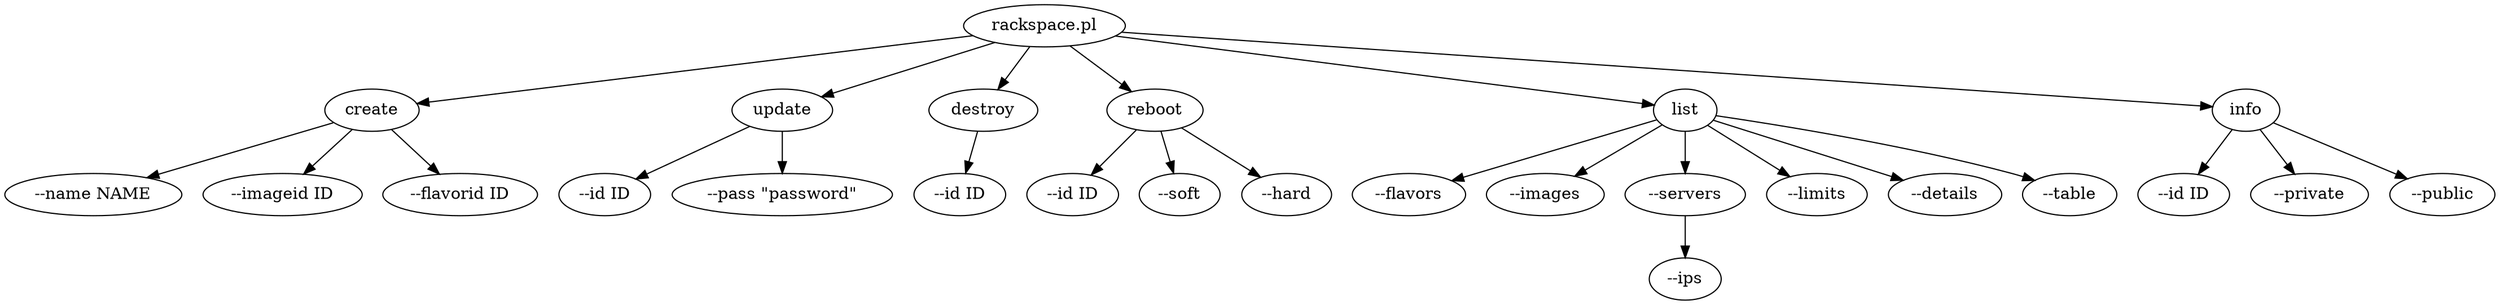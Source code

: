 digraph G {

  // rackspace COMMANDs:
  "rackspace.pl" -> "cmd_create";
  "rackspace.pl" -> "cmd_update";
  "rackspace.pl" -> "cmd_destroy";
  "rackspace.pl" -> "cmd_reboot";
  "rackspace.pl" -> "cmd_list";
  "rackspace.pl" -> "cmd_info";

  // rackspace REBOOT --opts
  "cmd_reboot" -> "cmd_reboot_opt_id";
  "cmd_reboot" -> "cmd_reboot_opt_soft";
  "cmd_reboot" -> "cmd_reboot_opt_hard";

  // rackspace DESTROY --opts
  "cmd_destroy" -> "cmd_destroy_opt_id";

  // rackspace CREATE --opts
  "cmd_create" -> "cmd_create_opt_name";
  "cmd_create" -> "cmd_create_opt_imageid";
  "cmd_create" -> "cmd_create_opt_flavorid";

  // rackspace UPDATE --opts
  "cmd_update" -> "cmd_update_opt_id";
  "cmd_update" -> "cmd_update_opt_adminpass";

  // rackspace LIST --opts
  "cmd_list" -> "cmd_list_flavors";
  "cmd_list" -> "cmd_list_images";
  "cmd_list" -> "cmd_list_servers";
  "cmd_list" -> "cmd_list_limits";
  "cmd_list" -> "cmd_list_opt_details";
  "cmd_list" -> "cmd_list_opt_table";
  "cmd_list_servers" -> "cmd_list_opt_ips";
  //"cmd_list_opt_ips" -> "cmd_list_opt_details";

  // rackspace INFO --opts
  "cmd_info" -> "cmd_info_id";
  "cmd_info" -> "cmd_info_private";
  "cmd_info" -> "cmd_info_public";

  cmd_create [label="create"];
  cmd_update [label="update"];
  cmd_destroy [label="destroy"];
  cmd_reboot [label="reboot"];
  cmd_list [label="list"];
  cmd_info [label="info"];

  cmd_destroy_opt_id [label="--id ID"];

  cmd_reboot_opt_id [label="--id ID"];
  cmd_reboot_opt_soft [label="--soft"];
  cmd_reboot_opt_hard [label="--hard"];

  cmd_create_opt_name [label="--name NAME"];
  cmd_create_opt_imageid [label="--imageid ID"];
  cmd_create_opt_flavorid [label="--flavorid ID"];

  cmd_update_opt_id [label="--id ID"];
  cmd_update_opt_adminpass [label="--pass \"password\""];

  cmd_list_flavors [label="--flavors"];
  cmd_list_images [label="--images"];
  cmd_list_servers [label="--servers"];
  cmd_list_limits [label="--limits"];
  cmd_list_opt_details [label="--details"];
  cmd_list_opt_table [label="--table"];
  cmd_list_opt_ips [label="--ips"];

  cmd_info_id [label="--id ID"];
  cmd_info_private [label="--private"];
  cmd_info_public [label="--public"];

}
